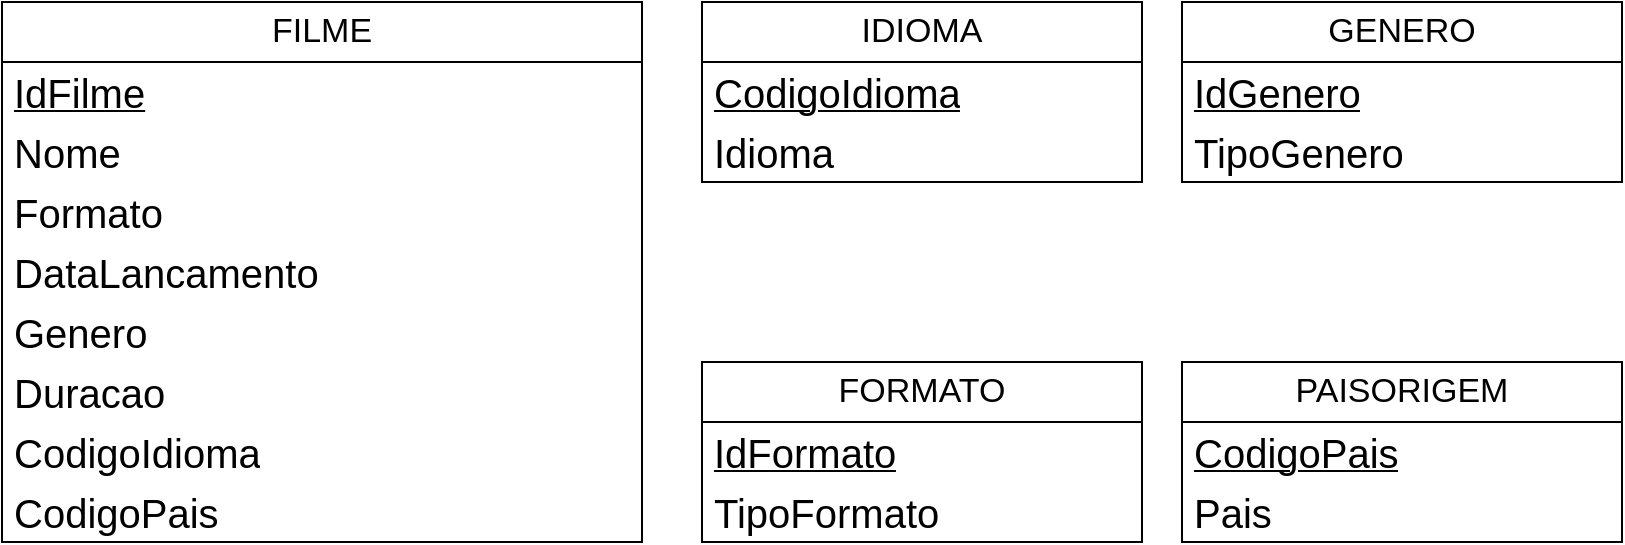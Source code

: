 <mxfile version="23.1.7" type="github">
  <diagram name="Página-1" id="nv7WigLkPktLNQAygH5s">
    <mxGraphModel dx="886" dy="826" grid="1" gridSize="10" guides="1" tooltips="1" connect="1" arrows="1" fold="1" page="1" pageScale="1" pageWidth="827" pageHeight="1169" math="0" shadow="0">
      <root>
        <mxCell id="0" />
        <mxCell id="1" parent="0" />
        <mxCell id="KAhsswzwIrCdv1I0DXgu-1" value="&lt;font style=&quot;font-size: 17px;&quot;&gt;FILME&lt;/font&gt;" style="swimlane;fontStyle=0;childLayout=stackLayout;horizontal=1;startSize=30;horizontalStack=0;resizeParent=1;resizeParentMax=0;resizeLast=0;collapsible=1;marginBottom=0;whiteSpace=wrap;html=1;" vertex="1" parent="1">
          <mxGeometry x="10" y="30" width="320" height="270" as="geometry" />
        </mxCell>
        <mxCell id="KAhsswzwIrCdv1I0DXgu-2" value="&lt;u&gt;&lt;font style=&quot;font-size: 20px;&quot;&gt;IdFilme&lt;/font&gt;&lt;/u&gt;" style="text;strokeColor=none;fillColor=none;align=left;verticalAlign=middle;spacingLeft=4;spacingRight=4;overflow=hidden;points=[[0,0.5],[1,0.5]];portConstraint=eastwest;rotatable=0;whiteSpace=wrap;html=1;" vertex="1" parent="KAhsswzwIrCdv1I0DXgu-1">
          <mxGeometry y="30" width="320" height="30" as="geometry" />
        </mxCell>
        <mxCell id="KAhsswzwIrCdv1I0DXgu-3" value="&lt;font style=&quot;font-size: 20px;&quot;&gt;Nome&lt;/font&gt;" style="text;strokeColor=none;fillColor=none;align=left;verticalAlign=middle;spacingLeft=4;spacingRight=4;overflow=hidden;points=[[0,0.5],[1,0.5]];portConstraint=eastwest;rotatable=0;whiteSpace=wrap;html=1;" vertex="1" parent="KAhsswzwIrCdv1I0DXgu-1">
          <mxGeometry y="60" width="320" height="30" as="geometry" />
        </mxCell>
        <mxCell id="KAhsswzwIrCdv1I0DXgu-4" value="&lt;font style=&quot;font-size: 20px;&quot;&gt;Formato&lt;/font&gt;" style="text;strokeColor=none;fillColor=none;align=left;verticalAlign=middle;spacingLeft=4;spacingRight=4;overflow=hidden;points=[[0,0.5],[1,0.5]];portConstraint=eastwest;rotatable=0;whiteSpace=wrap;html=1;" vertex="1" parent="KAhsswzwIrCdv1I0DXgu-1">
          <mxGeometry y="90" width="320" height="30" as="geometry" />
        </mxCell>
        <mxCell id="KAhsswzwIrCdv1I0DXgu-5" value="&lt;span style=&quot;font-size: 20px;&quot;&gt;DataLancamento&lt;/span&gt;" style="text;strokeColor=none;fillColor=none;align=left;verticalAlign=middle;spacingLeft=4;spacingRight=4;overflow=hidden;points=[[0,0.5],[1,0.5]];portConstraint=eastwest;rotatable=0;whiteSpace=wrap;html=1;" vertex="1" parent="KAhsswzwIrCdv1I0DXgu-1">
          <mxGeometry y="120" width="320" height="30" as="geometry" />
        </mxCell>
        <mxCell id="KAhsswzwIrCdv1I0DXgu-6" value="&lt;font style=&quot;font-size: 20px;&quot;&gt;Genero&lt;/font&gt;" style="text;strokeColor=none;fillColor=none;align=left;verticalAlign=middle;spacingLeft=4;spacingRight=4;overflow=hidden;points=[[0,0.5],[1,0.5]];portConstraint=eastwest;rotatable=0;whiteSpace=wrap;html=1;" vertex="1" parent="KAhsswzwIrCdv1I0DXgu-1">
          <mxGeometry y="150" width="320" height="30" as="geometry" />
        </mxCell>
        <mxCell id="KAhsswzwIrCdv1I0DXgu-7" value="&lt;font style=&quot;font-size: 20px;&quot;&gt;Duracao&lt;/font&gt;" style="text;strokeColor=none;fillColor=none;align=left;verticalAlign=middle;spacingLeft=4;spacingRight=4;overflow=hidden;points=[[0,0.5],[1,0.5]];portConstraint=eastwest;rotatable=0;whiteSpace=wrap;html=1;" vertex="1" parent="KAhsswzwIrCdv1I0DXgu-1">
          <mxGeometry y="180" width="320" height="30" as="geometry" />
        </mxCell>
        <mxCell id="KAhsswzwIrCdv1I0DXgu-8" value="&lt;font style=&quot;font-size: 20px;&quot;&gt;CodigoIdioma&lt;/font&gt;" style="text;strokeColor=none;fillColor=none;align=left;verticalAlign=middle;spacingLeft=4;spacingRight=4;overflow=hidden;points=[[0,0.5],[1,0.5]];portConstraint=eastwest;rotatable=0;whiteSpace=wrap;html=1;" vertex="1" parent="KAhsswzwIrCdv1I0DXgu-1">
          <mxGeometry y="210" width="320" height="30" as="geometry" />
        </mxCell>
        <mxCell id="KAhsswzwIrCdv1I0DXgu-9" value="&lt;font style=&quot;font-size: 20px;&quot;&gt;CodigoPais&lt;/font&gt;" style="text;strokeColor=none;fillColor=none;align=left;verticalAlign=middle;spacingLeft=4;spacingRight=4;overflow=hidden;points=[[0,0.5],[1,0.5]];portConstraint=eastwest;rotatable=0;whiteSpace=wrap;html=1;rounded=0;" vertex="1" parent="KAhsswzwIrCdv1I0DXgu-1">
          <mxGeometry y="240" width="320" height="30" as="geometry" />
        </mxCell>
        <mxCell id="KAhsswzwIrCdv1I0DXgu-11" value="&lt;font style=&quot;font-size: 17px;&quot;&gt;IDIOMA&lt;/font&gt;" style="swimlane;fontStyle=0;childLayout=stackLayout;horizontal=1;startSize=30;horizontalStack=0;resizeParent=1;resizeParentMax=0;resizeLast=0;collapsible=1;marginBottom=0;whiteSpace=wrap;html=1;" vertex="1" parent="1">
          <mxGeometry x="360" y="30" width="220" height="90" as="geometry" />
        </mxCell>
        <mxCell id="KAhsswzwIrCdv1I0DXgu-12" value="&lt;u&gt;&lt;font style=&quot;font-size: 20px;&quot;&gt;CodigoIdioma&lt;/font&gt;&lt;/u&gt;" style="text;strokeColor=none;fillColor=none;align=left;verticalAlign=middle;spacingLeft=4;spacingRight=4;overflow=hidden;points=[[0,0.5],[1,0.5]];portConstraint=eastwest;rotatable=0;whiteSpace=wrap;html=1;" vertex="1" parent="KAhsswzwIrCdv1I0DXgu-11">
          <mxGeometry y="30" width="220" height="30" as="geometry" />
        </mxCell>
        <mxCell id="KAhsswzwIrCdv1I0DXgu-13" value="&lt;font style=&quot;font-size: 20px;&quot;&gt;Idioma&lt;/font&gt;" style="text;strokeColor=none;fillColor=none;align=left;verticalAlign=middle;spacingLeft=4;spacingRight=4;overflow=hidden;points=[[0,0.5],[1,0.5]];portConstraint=eastwest;rotatable=0;whiteSpace=wrap;html=1;" vertex="1" parent="KAhsswzwIrCdv1I0DXgu-11">
          <mxGeometry y="60" width="220" height="30" as="geometry" />
        </mxCell>
        <mxCell id="KAhsswzwIrCdv1I0DXgu-20" value="&lt;font style=&quot;font-size: 17px;&quot;&gt;GENERO&lt;/font&gt;" style="swimlane;fontStyle=0;childLayout=stackLayout;horizontal=1;startSize=30;horizontalStack=0;resizeParent=1;resizeParentMax=0;resizeLast=0;collapsible=1;marginBottom=0;whiteSpace=wrap;html=1;" vertex="1" parent="1">
          <mxGeometry x="600" y="30" width="220" height="90" as="geometry" />
        </mxCell>
        <mxCell id="KAhsswzwIrCdv1I0DXgu-21" value="&lt;u&gt;&lt;font style=&quot;font-size: 20px;&quot;&gt;IdGenero&lt;/font&gt;&lt;/u&gt;" style="text;strokeColor=none;fillColor=none;align=left;verticalAlign=middle;spacingLeft=4;spacingRight=4;overflow=hidden;points=[[0,0.5],[1,0.5]];portConstraint=eastwest;rotatable=0;whiteSpace=wrap;html=1;" vertex="1" parent="KAhsswzwIrCdv1I0DXgu-20">
          <mxGeometry y="30" width="220" height="30" as="geometry" />
        </mxCell>
        <mxCell id="KAhsswzwIrCdv1I0DXgu-22" value="&lt;font style=&quot;font-size: 20px;&quot;&gt;TipoGenero&lt;/font&gt;" style="text;strokeColor=none;fillColor=none;align=left;verticalAlign=middle;spacingLeft=4;spacingRight=4;overflow=hidden;points=[[0,0.5],[1,0.5]];portConstraint=eastwest;rotatable=0;whiteSpace=wrap;html=1;" vertex="1" parent="KAhsswzwIrCdv1I0DXgu-20">
          <mxGeometry y="60" width="220" height="30" as="geometry" />
        </mxCell>
        <mxCell id="KAhsswzwIrCdv1I0DXgu-23" value="&lt;font style=&quot;font-size: 17px;&quot;&gt;FORMATO&lt;/font&gt;" style="swimlane;fontStyle=0;childLayout=stackLayout;horizontal=1;startSize=30;horizontalStack=0;resizeParent=1;resizeParentMax=0;resizeLast=0;collapsible=1;marginBottom=0;whiteSpace=wrap;html=1;" vertex="1" parent="1">
          <mxGeometry x="360" y="210" width="220" height="90" as="geometry" />
        </mxCell>
        <mxCell id="KAhsswzwIrCdv1I0DXgu-24" value="&lt;u&gt;&lt;font style=&quot;font-size: 20px;&quot;&gt;IdFormato&lt;/font&gt;&lt;/u&gt;" style="text;strokeColor=none;fillColor=none;align=left;verticalAlign=middle;spacingLeft=4;spacingRight=4;overflow=hidden;points=[[0,0.5],[1,0.5]];portConstraint=eastwest;rotatable=0;whiteSpace=wrap;html=1;" vertex="1" parent="KAhsswzwIrCdv1I0DXgu-23">
          <mxGeometry y="30" width="220" height="30" as="geometry" />
        </mxCell>
        <mxCell id="KAhsswzwIrCdv1I0DXgu-25" value="&lt;font style=&quot;font-size: 20px;&quot;&gt;TipoFormato&lt;/font&gt;" style="text;strokeColor=none;fillColor=none;align=left;verticalAlign=middle;spacingLeft=4;spacingRight=4;overflow=hidden;points=[[0,0.5],[1,0.5]];portConstraint=eastwest;rotatable=0;whiteSpace=wrap;html=1;" vertex="1" parent="KAhsswzwIrCdv1I0DXgu-23">
          <mxGeometry y="60" width="220" height="30" as="geometry" />
        </mxCell>
        <mxCell id="KAhsswzwIrCdv1I0DXgu-26" value="&lt;font style=&quot;font-size: 17px;&quot;&gt;PAISORIGEM&lt;/font&gt;" style="swimlane;fontStyle=0;childLayout=stackLayout;horizontal=1;startSize=30;horizontalStack=0;resizeParent=1;resizeParentMax=0;resizeLast=0;collapsible=1;marginBottom=0;whiteSpace=wrap;html=1;" vertex="1" parent="1">
          <mxGeometry x="600" y="210" width="220" height="90" as="geometry" />
        </mxCell>
        <mxCell id="KAhsswzwIrCdv1I0DXgu-33" value="&lt;u&gt;&lt;font style=&quot;font-size: 20px;&quot;&gt;CodigoPais&lt;/font&gt;&lt;/u&gt;" style="text;strokeColor=none;fillColor=none;align=left;verticalAlign=middle;spacingLeft=4;spacingRight=4;overflow=hidden;points=[[0,0.5],[1,0.5]];portConstraint=eastwest;rotatable=0;whiteSpace=wrap;html=1;" vertex="1" parent="KAhsswzwIrCdv1I0DXgu-26">
          <mxGeometry y="30" width="220" height="30" as="geometry" />
        </mxCell>
        <mxCell id="KAhsswzwIrCdv1I0DXgu-27" value="&lt;font style=&quot;font-size: 20px;&quot;&gt;Pais&lt;/font&gt;" style="text;strokeColor=none;fillColor=none;align=left;verticalAlign=middle;spacingLeft=4;spacingRight=4;overflow=hidden;points=[[0,0.5],[1,0.5]];portConstraint=eastwest;rotatable=0;whiteSpace=wrap;html=1;" vertex="1" parent="KAhsswzwIrCdv1I0DXgu-26">
          <mxGeometry y="60" width="220" height="30" as="geometry" />
        </mxCell>
      </root>
    </mxGraphModel>
  </diagram>
</mxfile>
